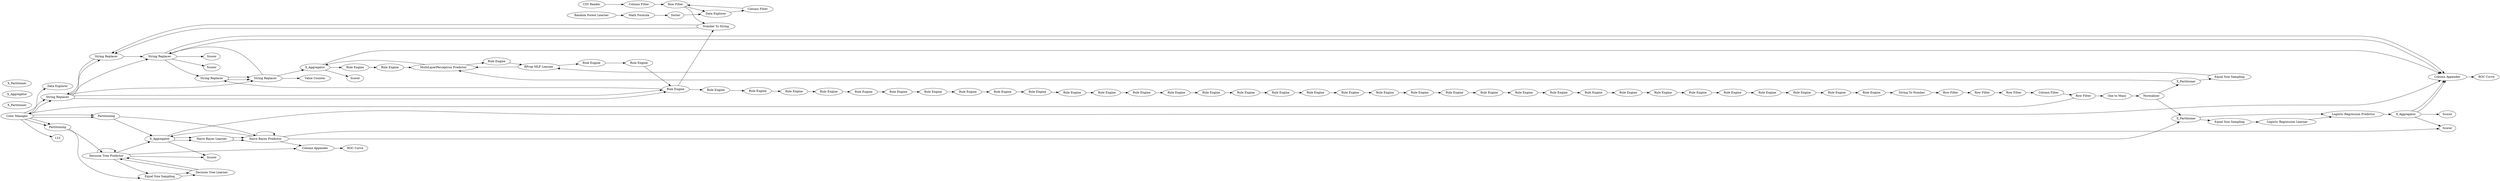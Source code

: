 digraph {
	23 [label="Color Manager"]
	27 [label="CSV Reader"]
	73 [label="Data Explorer"]
	93 [label="ROC Curve"]
	94 [label="Column Appender"]
	100 [label="ROC Curve"]
	102 [label="Column Appender"]
	118 [label="One to Many"]
	6 [label="Random Forest Learner"]
	10 [label="Math Formula"]
	11 [label=Sorter]
	12 [label="Bar Chart"]
	14 [label="Column Filter"]
	15 [label=RowID]
	16 [label="Random Forest Learner"]
	17 [label="Random Forest Predictor"]
	18 [label=X_Partitioner]
	19 [label=X_Aggregator]
	37 [label="Equal Size Sampling"]
	126 [label=Scorer]
	18 [label=X_Partitioner]
	19 [label=X_Aggregator]
	20 [label="Gradient Boosted Trees Learner"]
	21 [label="Gradient Boosted Trees Predictor"]
	37 [label="Equal Size Sampling"]
	127 [label=Scorer]
	128 [label=Normalizer]
	80 [label=Partitioning]
	81 [label="Decision Tree Learner"]
	82 [label="Decision Tree Predictor"]
	83 [label=Scorer]
	131 [label="Equal Size Sampling"]
	84 [label=Partitioning]
	87 [label="Naive Bayes Learner"]
	88 [label="Naive Bayes Predictor"]
	89 [label=Scorer]
	133 [label="Equal Size Sampling"]
	112 [label=X_Aggregator]
	113 [label="Logistic Regression Learner"]
	114 [label="Logistic Regression Predictor"]
	115 [label=Scorer]
	116 [label="Equal Size Sampling"]
	117 [label=X_Partitioner]
	12 [label="Row Filter"]
	13 [label="Column Filter"]
	15 [label="Data Explorer"]
	16 [label="Number To String"]
	17 [label="String Replacer"]
	18 [label="String Replacer"]
	19 [label="String Replacer"]
	20 [label="String Replacer"]
	21 [label="String Replacer"]
	28 [label="Rule Engine"]
	30 [label="Rule Engine"]
	31 [label="Rule Engine"]
	32 [label="Rule Engine"]
	33 [label="Rule Engine"]
	34 [label="Rule Engine"]
	35 [label="Rule Engine"]
	36 [label="Rule Engine"]
	37 [label="Rule Engine"]
	38 [label="Rule Engine"]
	39 [label="Rule Engine"]
	40 [label="Rule Engine"]
	41 [label="Rule Engine"]
	42 [label="Rule Engine"]
	43 [label="Rule Engine"]
	44 [label="Rule Engine"]
	45 [label="Rule Engine"]
	46 [label="Rule Engine"]
	47 [label="Rule Engine"]
	48 [label="Rule Engine"]
	49 [label="Rule Engine"]
	50 [label="Rule Engine"]
	51 [label="Rule Engine"]
	52 [label="Rule Engine"]
	53 [label="Rule Engine"]
	54 [label="Rule Engine"]
	55 [label="Rule Engine"]
	56 [label="Rule Engine"]
	57 [label="Rule Engine"]
	58 [label="Rule Engine"]
	59 [label="Rule Engine"]
	60 [label="Rule Engine"]
	61 [label="Rule Engine"]
	62 [label="Rule Engine"]
	63 [label="Rule Engine"]
	64 [label="Rule Engine"]
	65 [label="Rule Engine"]
	66 [label="Rule Engine"]
	67 [label="Rule Engine"]
	68 [label="Rule Engine"]
	69 [label="Rule Engine"]
	70 [label="Rule Engine"]
	71 [label="Rule Engine"]
	72 [label="String To Number"]
	75 [label="Row Filter"]
	77 [label="Row Filter"]
	78 [label="Column Filter"]
	79 [label="Row Filter"]
	121 [label="Row Filter"]
	130 [label="Value Counter"]
	25 [label=Scorer]
	26 [label="Equal Size Sampling"]
	28 [label=X_Aggregator]
	29 [label=X_Partitioner]
	32 [label="MultiLayerPerceptron Predictor"]
	33 [label="RProp MLP Learner"]
	87 [label="Naive Bayes Learner"]
	88 [label="Naive Bayes Predictor"]
	89 [label=Scorer]
	133 [label="Equal Size Sampling"]
	134 [label=X_Partitioner]
	135 [label=X_Aggregator]
	81 [label="Decision Tree Learner"]
	82 [label="Decision Tree Predictor"]
	83 [label=Scorer]
	131 [label="Equal Size Sampling"]
	132 [label=X_Partitioner]
	133 [label=X_Aggregator]
	6 -> 10
	10 -> 11
	11 -> 15
	14 -> 12
	15 -> 14
	16 -> 17
	17 -> 19
	18 -> 17
	18 -> 37
	19 -> 126
	37 -> 16
	18 -> 21
	18 -> 37
	19 -> 127
	20 -> 21
	21 -> 19
	37 -> 20
	80 -> 82
	80 -> 131
	81 -> 82
	82 -> 83
	131 -> 81
	84 -> 133
	84 -> 88
	87 -> 88
	88 -> 89
	133 -> 87
	112 -> 115
	113 -> 114
	114 -> 112
	116 -> 113
	117 -> 116
	117 -> 114
	12 -> 15
	12 -> 16
	13 -> 12
	16 -> 17
	17 -> 18
	18 -> 19
	19 -> 20
	20 -> 21
	21 -> 28
	21 -> 130
	28 -> 30
	30 -> 31
	31 -> 32
	32 -> 34
	33 -> 35
	34 -> 33
	35 -> 36
	36 -> 37
	37 -> 38
	38 -> 39
	39 -> 40
	40 -> 42
	41 -> 43
	42 -> 41
	43 -> 44
	44 -> 45
	45 -> 46
	46 -> 47
	47 -> 48
	48 -> 50
	49 -> 51
	50 -> 49
	51 -> 52
	52 -> 53
	53 -> 54
	54 -> 55
	55 -> 57
	56 -> 58
	57 -> 56
	58 -> 59
	59 -> 60
	60 -> 61
	61 -> 62
	62 -> 63
	63 -> 64
	64 -> 65
	65 -> 66
	66 -> 67
	67 -> 68
	68 -> 69
	69 -> 70
	70 -> 71
	71 -> 72
	72 -> 75
	75 -> 77
	77 -> 121
	78 -> 79
	121 -> 78
	26 -> 33
	28 -> 25
	29 -> 26
	29 -> 32
	32 -> 28
	33 -> 32
	87 -> 88
	88 -> 117
	133 -> 87
	88 -> 133
	88 -> 88
	112 -> 89
	81 -> 82
	82 -> 133
	131 -> 81
	82 -> 131
	82 -> 82
	133 -> 83
	23 -> 84
	23 -> 80
	23 -> 73
	23 -> 123
	23 -> 18
	23 -> 18
	23 -> 84
	23 -> 80
	27 -> 13
	94 -> 93
	102 -> 100
	118 -> 128
	19 -> 102
	19 -> 102
	128 -> 117
	128 -> 29
	82 -> 94
	88 -> 94
	112 -> 102
	79 -> 118
	79 -> 23
	28 -> 102
	112 -> 102
	133 -> 102
	rankdir=LR
}
